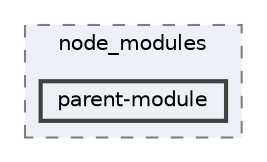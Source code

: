 digraph "pkiclassroomrescheduler/src/main/frontend/node_modules/parent-module"
{
 // LATEX_PDF_SIZE
  bgcolor="transparent";
  edge [fontname=Helvetica,fontsize=10,labelfontname=Helvetica,labelfontsize=10];
  node [fontname=Helvetica,fontsize=10,shape=box,height=0.2,width=0.4];
  compound=true
  subgraph clusterdir_72953eda66ccb3a2722c28e1c3e6c23b {
    graph [ bgcolor="#edf0f7", pencolor="grey50", label="node_modules", fontname=Helvetica,fontsize=10 style="filled,dashed", URL="dir_72953eda66ccb3a2722c28e1c3e6c23b.html",tooltip=""]
  dir_33fa2eac04037baee219c98b1d8fe717 [label="parent-module", fillcolor="#edf0f7", color="grey25", style="filled,bold", URL="dir_33fa2eac04037baee219c98b1d8fe717.html",tooltip=""];
  }
}
